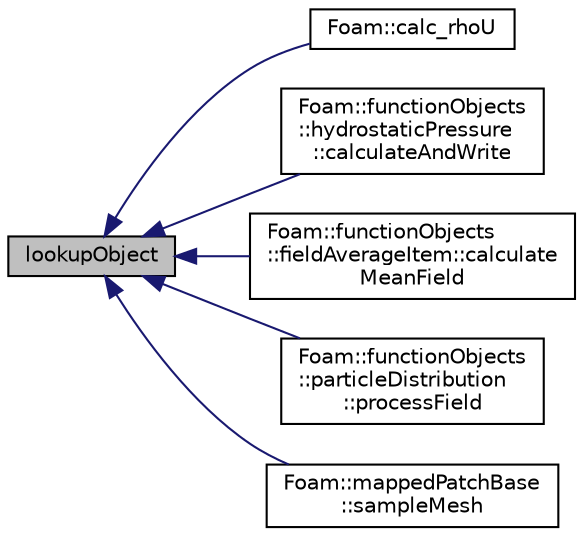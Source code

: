 digraph "lookupObject"
{
  bgcolor="transparent";
  edge [fontname="Helvetica",fontsize="10",labelfontname="Helvetica",labelfontsize="10"];
  node [fontname="Helvetica",fontsize="10",shape=record];
  rankdir="LR";
  Node1 [label="lookupObject",height=0.2,width=0.4,color="black", fillcolor="grey75", style="filled" fontcolor="black"];
  Node1 -> Node2 [dir="back",color="midnightblue",fontsize="10",style="solid",fontname="Helvetica"];
  Node2 [label="Foam::calc_rhoU",height=0.2,width=0.4,color="black",URL="$namespaceFoam.html#ad81932f79d008c5d8d22b5224a5b1843"];
  Node1 -> Node3 [dir="back",color="midnightblue",fontsize="10",style="solid",fontname="Helvetica"];
  Node3 [label="Foam::functionObjects\l::hydrostaticPressure\l::calculateAndWrite",height=0.2,width=0.4,color="black",URL="$classFoam_1_1functionObjects_1_1hydrostaticPressure.html#a1bafc2809502e7301f2a187fc46903f8",tooltip="Calculate the fields and write. "];
  Node1 -> Node4 [dir="back",color="midnightblue",fontsize="10",style="solid",fontname="Helvetica"];
  Node4 [label="Foam::functionObjects\l::fieldAverageItem::calculate\lMeanField",height=0.2,width=0.4,color="black",URL="$classFoam_1_1functionObjects_1_1fieldAverageItem.html#a62ebb06bbe55ed52afdbf48f6bf372a0",tooltip="Calculate the mean field value. "];
  Node1 -> Node5 [dir="back",color="midnightblue",fontsize="10",style="solid",fontname="Helvetica"];
  Node5 [label="Foam::functionObjects\l::particleDistribution\l::processField",height=0.2,width=0.4,color="black",URL="$classFoam_1_1functionObjects_1_1particleDistribution.html#a913c617a135eb51c9631e7a5352a70a7"];
  Node1 -> Node6 [dir="back",color="midnightblue",fontsize="10",style="solid",fontname="Helvetica"];
  Node6 [label="Foam::mappedPatchBase\l::sampleMesh",height=0.2,width=0.4,color="black",URL="$classFoam_1_1mappedPatchBase.html#a80e7d2240854cf86b347a95cb1bab341",tooltip="Get the region mesh. "];
}
